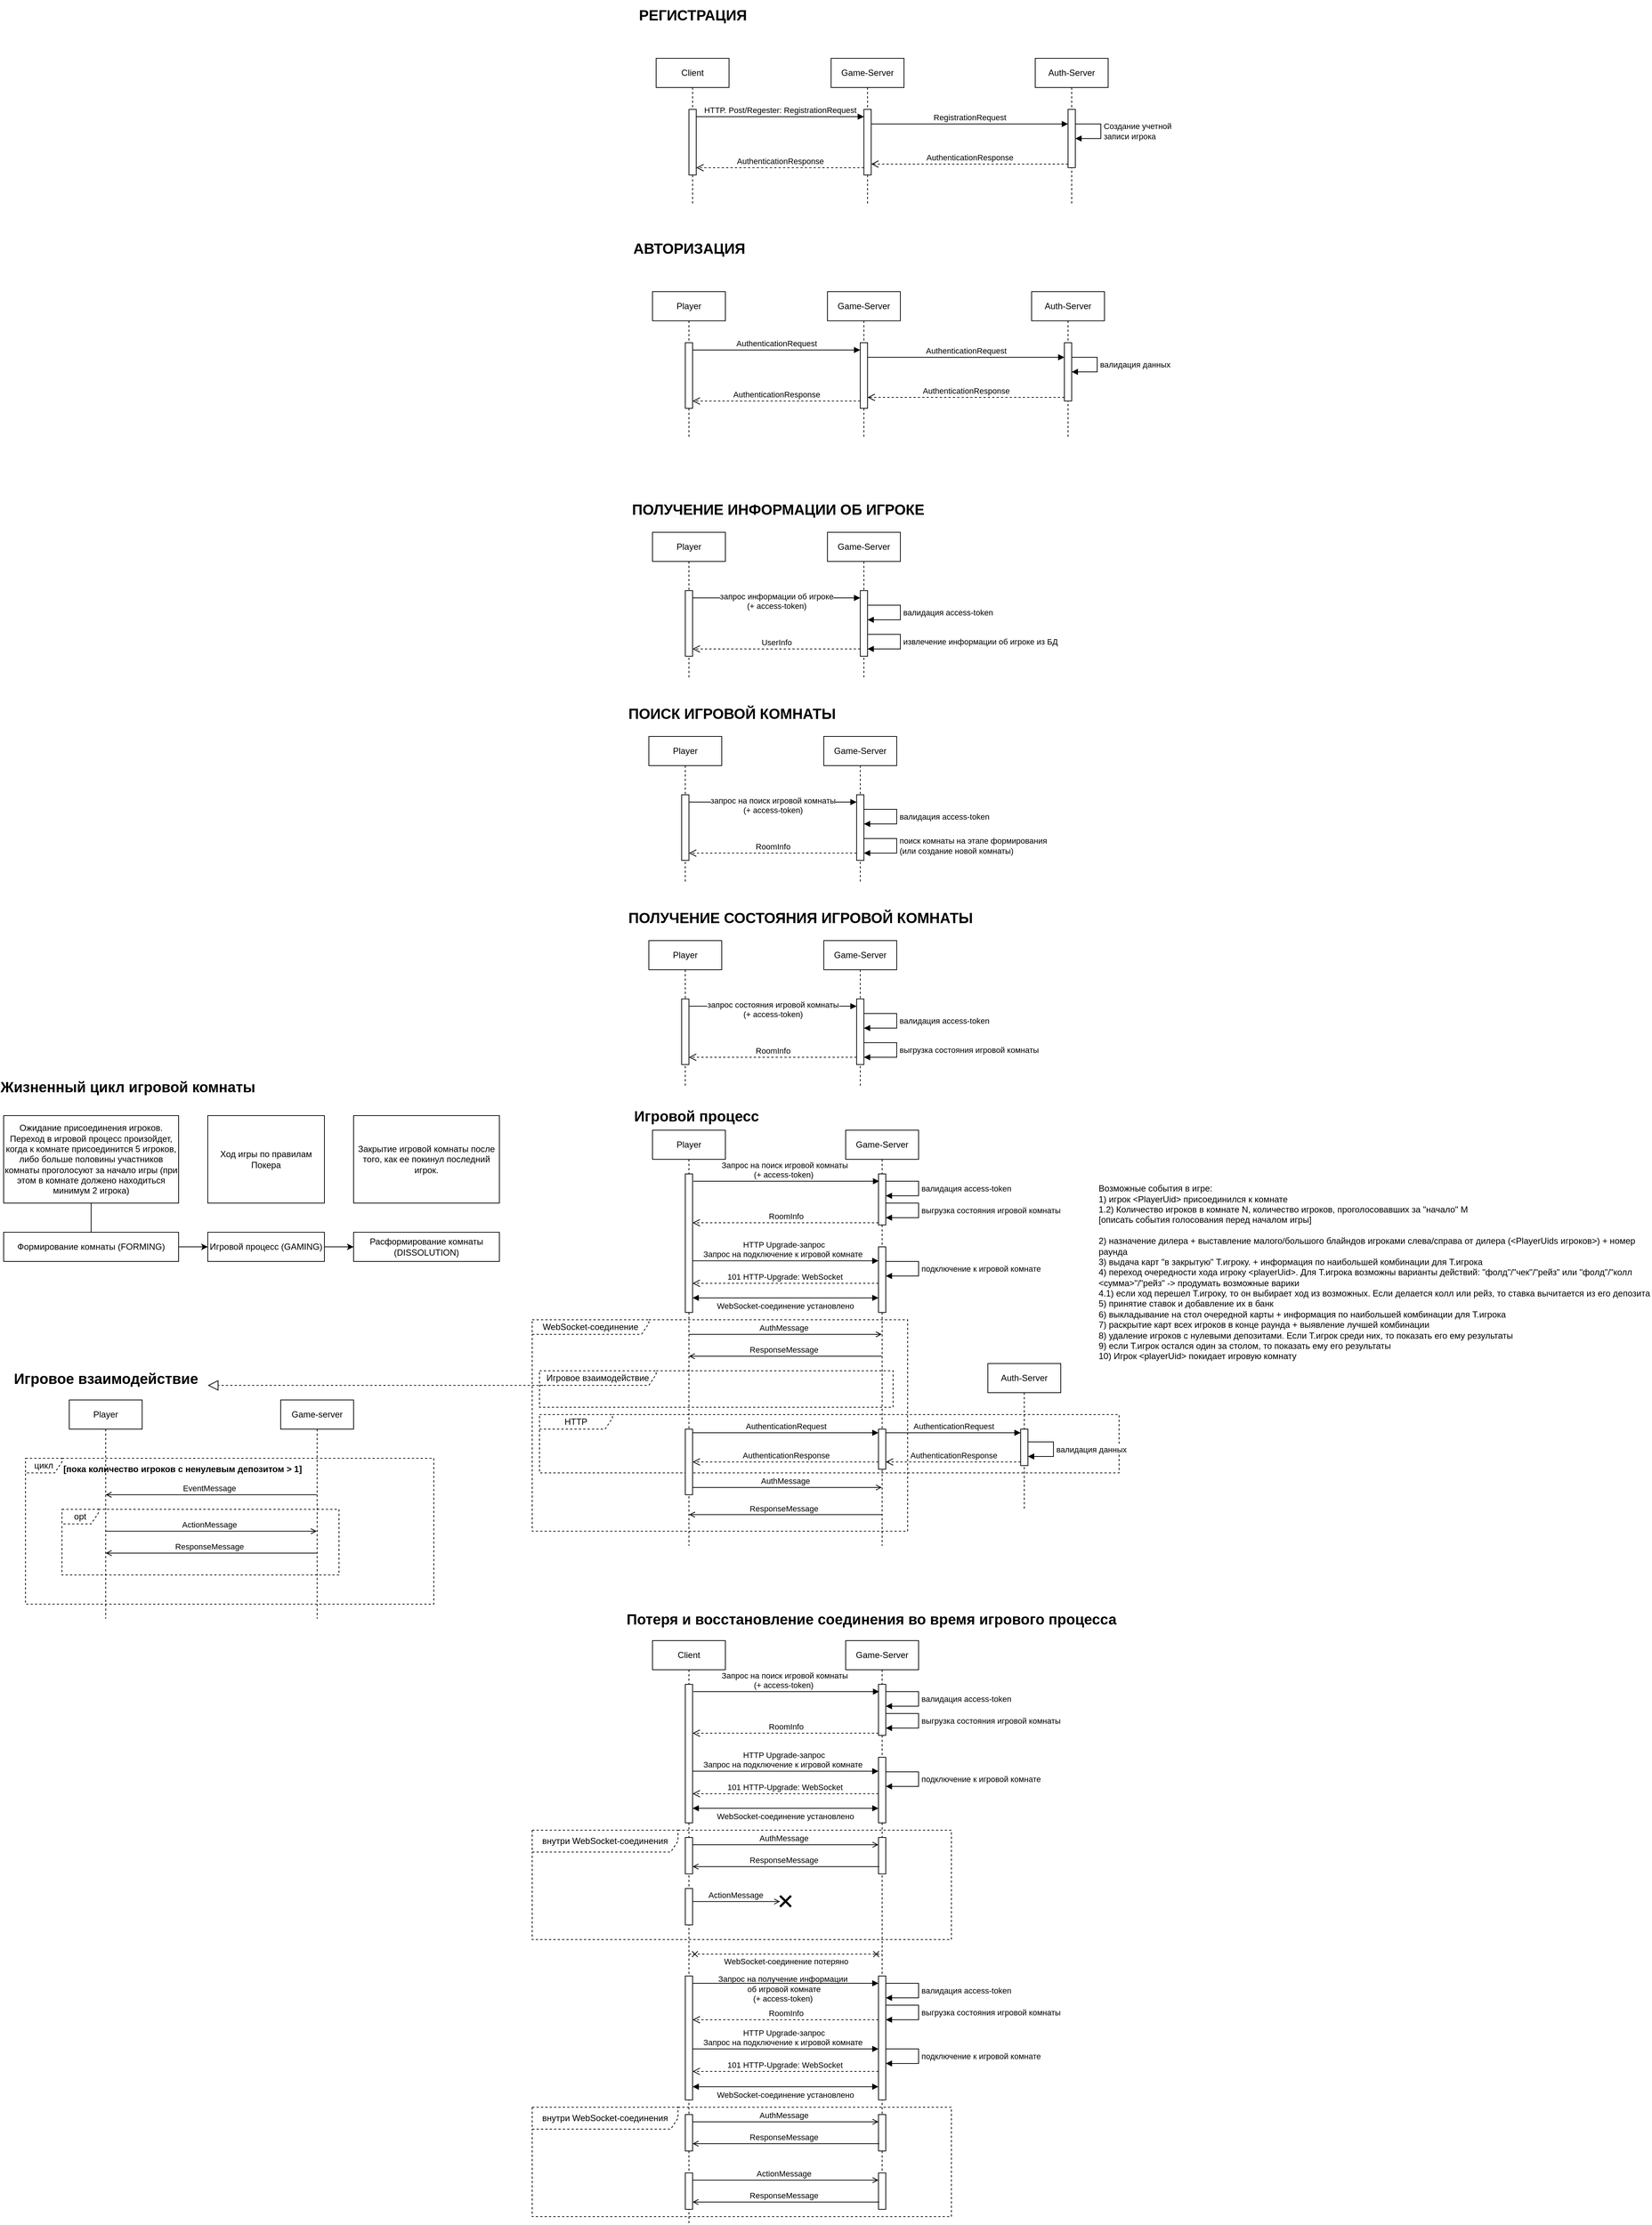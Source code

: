 <mxfile version="26.0.4">
  <diagram name="Диаграмма последовательности" id="OLBhM4z4XVvppDR7rwe6">
    <mxGraphModel dx="1688" dy="1607" grid="1" gridSize="10" guides="1" tooltips="1" connect="1" arrows="1" fold="1" page="1" pageScale="1" pageWidth="850" pageHeight="1100" math="0" shadow="0">
      <root>
        <mxCell id="0" />
        <mxCell id="1" parent="0" />
        <mxCell id="0o3JyBKIMg1bbvVS_Xob-26" value="Player" style="shape=umlLifeline;perimeter=lifelinePerimeter;whiteSpace=wrap;html=1;container=1;dropTarget=0;collapsible=0;recursiveResize=0;outlineConnect=0;portConstraint=eastwest;newEdgeStyle={&quot;curved&quot;:0,&quot;rounded&quot;:0};" parent="1" vertex="1">
          <mxGeometry x="70" y="1230" width="100" height="570" as="geometry" />
        </mxCell>
        <mxCell id="0o3JyBKIMg1bbvVS_Xob-27" value="Game-Server" style="shape=umlLifeline;perimeter=lifelinePerimeter;whiteSpace=wrap;html=1;container=1;dropTarget=0;collapsible=0;recursiveResize=0;outlineConnect=0;portConstraint=eastwest;newEdgeStyle={&quot;curved&quot;:0,&quot;rounded&quot;:0};" parent="1" vertex="1">
          <mxGeometry x="335" y="1230" width="100" height="570" as="geometry" />
        </mxCell>
        <mxCell id="mNiH6PMDi3BtDX4whLDb-1" value="AuthMessage" style="html=1;verticalAlign=bottom;endArrow=open;curved=0;rounded=0;endFill=0;" edge="1" parent="0o3JyBKIMg1bbvVS_Xob-27" target="0o3JyBKIMg1bbvVS_Xob-27">
          <mxGeometry x="-0.02" width="80" relative="1" as="geometry">
            <mxPoint x="-215" y="280" as="sourcePoint" />
            <mxPoint x="35" y="280" as="targetPoint" />
            <mxPoint as="offset" />
          </mxGeometry>
        </mxCell>
        <mxCell id="0o3JyBKIMg1bbvVS_Xob-31" value="" style="html=1;points=[[0,0,0,0,5],[0,1,0,0,-5],[1,0,0,0,5],[1,1,0,0,-5]];perimeter=orthogonalPerimeter;outlineConnect=0;targetShapes=umlLifeline;portConstraint=eastwest;newEdgeStyle={&quot;curved&quot;:0,&quot;rounded&quot;:0};" parent="0o3JyBKIMg1bbvVS_Xob-27" vertex="1">
          <mxGeometry x="-220" y="60" width="10" height="190" as="geometry" />
        </mxCell>
        <mxCell id="0o3JyBKIMg1bbvVS_Xob-32" value="" style="html=1;points=[[0,0,0,0,5],[0,1,0,0,-5],[1,0,0,0,5],[1,1,0,0,-5]];perimeter=orthogonalPerimeter;outlineConnect=0;targetShapes=umlLifeline;portConstraint=eastwest;newEdgeStyle={&quot;curved&quot;:0,&quot;rounded&quot;:0};" parent="0o3JyBKIMg1bbvVS_Xob-27" vertex="1">
          <mxGeometry x="45" y="160" width="10" height="90" as="geometry" />
        </mxCell>
        <mxCell id="0o3JyBKIMg1bbvVS_Xob-28" value="" style="endArrow=block;startArrow=block;endFill=1;startFill=1;html=1;rounded=0;" parent="0o3JyBKIMg1bbvVS_Xob-27" edge="1">
          <mxGeometry width="160" relative="1" as="geometry">
            <mxPoint x="-210" y="230" as="sourcePoint" />
            <mxPoint x="45" y="230" as="targetPoint" />
          </mxGeometry>
        </mxCell>
        <mxCell id="0o3JyBKIMg1bbvVS_Xob-29" value="WebSocket-соединение установлено" style="edgeLabel;html=1;align=center;verticalAlign=middle;resizable=0;points=[];" parent="0o3JyBKIMg1bbvVS_Xob-28" vertex="1" connectable="0">
          <mxGeometry x="-0.19" y="1" relative="1" as="geometry">
            <mxPoint x="23" y="12" as="offset" />
          </mxGeometry>
        </mxCell>
        <mxCell id="mNiH6PMDi3BtDX4whLDb-20" value="" style="html=1;points=[[0,0,0,0,5],[0,1,0,0,-5],[1,0,0,0,5],[1,1,0,0,-5]];perimeter=orthogonalPerimeter;outlineConnect=0;targetShapes=umlLifeline;portConstraint=eastwest;newEdgeStyle={&quot;curved&quot;:0,&quot;rounded&quot;:0};" vertex="1" parent="0o3JyBKIMg1bbvVS_Xob-27">
          <mxGeometry x="45" y="60" width="10" height="70" as="geometry" />
        </mxCell>
        <mxCell id="0o3JyBKIMg1bbvVS_Xob-6" value="Player" style="shape=umlLifeline;perimeter=lifelinePerimeter;whiteSpace=wrap;html=1;container=1;dropTarget=0;collapsible=0;recursiveResize=0;outlineConnect=0;portConstraint=eastwest;newEdgeStyle={&quot;curved&quot;:0,&quot;rounded&quot;:0};" parent="1" vertex="1">
          <mxGeometry x="70" y="80" width="100" height="200" as="geometry" />
        </mxCell>
        <mxCell id="0o3JyBKIMg1bbvVS_Xob-18" value="Auth-Server" style="shape=umlLifeline;perimeter=lifelinePerimeter;whiteSpace=wrap;html=1;container=1;dropTarget=0;collapsible=0;recursiveResize=0;outlineConnect=0;portConstraint=eastwest;newEdgeStyle={&quot;curved&quot;:0,&quot;rounded&quot;:0};" parent="1" vertex="1">
          <mxGeometry x="590" y="80" width="100" height="200" as="geometry" />
        </mxCell>
        <mxCell id="0o3JyBKIMg1bbvVS_Xob-7" value="Game-Server" style="shape=umlLifeline;perimeter=lifelinePerimeter;whiteSpace=wrap;html=1;container=1;dropTarget=0;collapsible=0;recursiveResize=0;outlineConnect=0;portConstraint=eastwest;newEdgeStyle={&quot;curved&quot;:0,&quot;rounded&quot;:0};" parent="1" vertex="1">
          <mxGeometry x="310" y="80" width="100" height="200" as="geometry" />
        </mxCell>
        <mxCell id="0o3JyBKIMg1bbvVS_Xob-14" value="" style="html=1;points=[[0,0,0,0,5],[0,1,0,0,-5],[1,0,0,0,5],[1,1,0,0,-5]];perimeter=orthogonalPerimeter;outlineConnect=0;targetShapes=umlLifeline;portConstraint=eastwest;newEdgeStyle={&quot;curved&quot;:0,&quot;rounded&quot;:0};" parent="0o3JyBKIMg1bbvVS_Xob-7" vertex="1">
          <mxGeometry x="-195" y="70" width="10" height="90" as="geometry" />
        </mxCell>
        <mxCell id="0o3JyBKIMg1bbvVS_Xob-15" value="" style="html=1;points=[[0,0,0,0,5],[0,1,0,0,-5],[1,0,0,0,5],[1,1,0,0,-5]];perimeter=orthogonalPerimeter;outlineConnect=0;targetShapes=umlLifeline;portConstraint=eastwest;newEdgeStyle={&quot;curved&quot;:0,&quot;rounded&quot;:0};" parent="0o3JyBKIMg1bbvVS_Xob-7" vertex="1">
          <mxGeometry x="45" y="70" width="10" height="90" as="geometry" />
        </mxCell>
        <mxCell id="0o3JyBKIMg1bbvVS_Xob-16" value="AuthenticationRequest" style="html=1;verticalAlign=bottom;endArrow=block;curved=0;rounded=0;" parent="0o3JyBKIMg1bbvVS_Xob-7" target="0o3JyBKIMg1bbvVS_Xob-15" edge="1">
          <mxGeometry width="80" relative="1" as="geometry">
            <mxPoint x="-185" y="80" as="sourcePoint" />
            <mxPoint x="-105" y="80" as="targetPoint" />
          </mxGeometry>
        </mxCell>
        <mxCell id="0o3JyBKIMg1bbvVS_Xob-17" value="AuthenticationResponse" style="html=1;verticalAlign=bottom;endArrow=open;dashed=1;endSize=8;curved=0;rounded=0;entryX=1;entryY=1;entryDx=0;entryDy=-5;entryPerimeter=0;" parent="0o3JyBKIMg1bbvVS_Xob-7" edge="1">
          <mxGeometry relative="1" as="geometry">
            <mxPoint x="45" y="150" as="sourcePoint" />
            <mxPoint x="-185" y="150" as="targetPoint" />
          </mxGeometry>
        </mxCell>
        <mxCell id="0o3JyBKIMg1bbvVS_Xob-19" value="" style="html=1;points=[[0,0,0,0,5],[0,1,0,0,-5],[1,0,0,0,5],[1,1,0,0,-5]];perimeter=orthogonalPerimeter;outlineConnect=0;targetShapes=umlLifeline;portConstraint=eastwest;newEdgeStyle={&quot;curved&quot;:0,&quot;rounded&quot;:0};" parent="0o3JyBKIMg1bbvVS_Xob-7" vertex="1">
          <mxGeometry x="325" y="70" width="10" height="80" as="geometry" />
        </mxCell>
        <mxCell id="0o3JyBKIMg1bbvVS_Xob-20" value="AuthenticationRequest" style="html=1;verticalAlign=bottom;endArrow=block;curved=0;rounded=0;" parent="0o3JyBKIMg1bbvVS_Xob-7" target="0o3JyBKIMg1bbvVS_Xob-19" edge="1">
          <mxGeometry width="80" relative="1" as="geometry">
            <mxPoint x="55" y="90" as="sourcePoint" />
            <mxPoint x="310" y="90" as="targetPoint" />
          </mxGeometry>
        </mxCell>
        <mxCell id="0o3JyBKIMg1bbvVS_Xob-22" value="валидация данных" style="html=1;align=left;spacingLeft=2;endArrow=block;rounded=0;edgeStyle=orthogonalEdgeStyle;curved=0;rounded=0;" parent="0o3JyBKIMg1bbvVS_Xob-7" target="0o3JyBKIMg1bbvVS_Xob-19" edge="1">
          <mxGeometry relative="1" as="geometry">
            <mxPoint x="335" y="90" as="sourcePoint" />
            <Array as="points">
              <mxPoint x="370" y="90" />
              <mxPoint x="370" y="110" />
            </Array>
            <mxPoint x="370" y="120" as="targetPoint" />
          </mxGeometry>
        </mxCell>
        <mxCell id="0o3JyBKIMg1bbvVS_Xob-23" value="AuthenticationResponse" style="html=1;verticalAlign=bottom;endArrow=open;dashed=1;endSize=8;curved=0;rounded=0;exitX=0;exitY=1;exitDx=0;exitDy=-5;exitPerimeter=0;" parent="0o3JyBKIMg1bbvVS_Xob-7" source="0o3JyBKIMg1bbvVS_Xob-19" target="0o3JyBKIMg1bbvVS_Xob-15" edge="1">
          <mxGeometry relative="1" as="geometry">
            <mxPoint x="320" y="144.66" as="sourcePoint" />
            <mxPoint x="240" y="144.66" as="targetPoint" />
          </mxGeometry>
        </mxCell>
        <mxCell id="0o3JyBKIMg1bbvVS_Xob-25" value="АВТОРИЗАЦИЯ" style="text;html=1;align=center;verticalAlign=middle;resizable=0;points=[];autosize=1;strokeColor=none;fillColor=none;fontStyle=1;fontSize=20;" parent="1" vertex="1">
          <mxGeometry x="35" width="170" height="40" as="geometry" />
        </mxCell>
        <mxCell id="0o3JyBKIMg1bbvVS_Xob-30" value="WebSocket-соединение" style="shape=umlFrame;whiteSpace=wrap;html=1;pointerEvents=0;dashed=1;width=160;height=20;" parent="1" vertex="1">
          <mxGeometry x="-95" y="1490" width="515" height="290" as="geometry" />
        </mxCell>
        <mxCell id="0o3JyBKIMg1bbvVS_Xob-40" value="Игровой процесс" style="text;html=1;align=center;verticalAlign=middle;resizable=0;points=[];autosize=1;strokeColor=none;fillColor=none;fontStyle=1;fontSize=20;" parent="1" vertex="1">
          <mxGeometry x="40" y="1190" width="180" height="40" as="geometry" />
        </mxCell>
        <mxCell id="0o3JyBKIMg1bbvVS_Xob-44" value="" style="edgeStyle=orthogonalEdgeStyle;rounded=0;orthogonalLoop=1;jettySize=auto;html=1;" parent="1" source="0o3JyBKIMg1bbvVS_Xob-41" target="0o3JyBKIMg1bbvVS_Xob-42" edge="1">
          <mxGeometry relative="1" as="geometry" />
        </mxCell>
        <mxCell id="0o3JyBKIMg1bbvVS_Xob-41" value="Формирование комнаты (FORMING)" style="html=1;whiteSpace=wrap;" parent="1" vertex="1">
          <mxGeometry x="-820" y="1370" width="240" height="40" as="geometry" />
        </mxCell>
        <mxCell id="0o3JyBKIMg1bbvVS_Xob-45" value="" style="edgeStyle=orthogonalEdgeStyle;rounded=0;orthogonalLoop=1;jettySize=auto;html=1;" parent="1" source="0o3JyBKIMg1bbvVS_Xob-42" target="0o3JyBKIMg1bbvVS_Xob-43" edge="1">
          <mxGeometry relative="1" as="geometry" />
        </mxCell>
        <mxCell id="0o3JyBKIMg1bbvVS_Xob-42" value="Игровой процесс (GAMING)" style="html=1;whiteSpace=wrap;" parent="1" vertex="1">
          <mxGeometry x="-540" y="1370" width="160" height="40" as="geometry" />
        </mxCell>
        <mxCell id="0o3JyBKIMg1bbvVS_Xob-43" value="Расформирование комнаты (DISSOLUTION)" style="html=1;whiteSpace=wrap;" parent="1" vertex="1">
          <mxGeometry x="-340" y="1370" width="200" height="40" as="geometry" />
        </mxCell>
        <mxCell id="0o3JyBKIMg1bbvVS_Xob-51" value="" style="edgeStyle=orthogonalEdgeStyle;rounded=0;orthogonalLoop=1;jettySize=auto;html=1;endArrow=none;endFill=0;" parent="1" source="0o3JyBKIMg1bbvVS_Xob-49" target="0o3JyBKIMg1bbvVS_Xob-41" edge="1">
          <mxGeometry relative="1" as="geometry" />
        </mxCell>
        <mxCell id="0o3JyBKIMg1bbvVS_Xob-49" value="Ожидание присоединения игроков. Переход в игровой процесс произойдет, когда к комнате присоединится 5 игроков, либо больше половины участников комнаты проголосуют за начало игры (при этом в комнате должено находиться минимум 2 игрока)" style="shape=note;size=0;whiteSpace=wrap;html=1;" parent="1" vertex="1">
          <mxGeometry x="-820" y="1210" width="240" height="120" as="geometry" />
        </mxCell>
        <mxCell id="0o3JyBKIMg1bbvVS_Xob-52" value="Ход игры по правилам Покера" style="shape=note;size=0;whiteSpace=wrap;html=1;" parent="1" vertex="1">
          <mxGeometry x="-540" y="1210" width="160" height="120" as="geometry" />
        </mxCell>
        <mxCell id="0o3JyBKIMg1bbvVS_Xob-53" value="Закрытие игровой комнаты после того, как ее покинул последний игрок." style="shape=note;size=0;whiteSpace=wrap;html=1;" parent="1" vertex="1">
          <mxGeometry x="-340" y="1210" width="200" height="120" as="geometry" />
        </mxCell>
        <mxCell id="0o3JyBKIMg1bbvVS_Xob-54" value="Жизненный цикл игровой комнаты" style="text;html=1;align=center;verticalAlign=middle;resizable=0;points=[];autosize=1;strokeColor=none;fillColor=none;fontStyle=1;fontSize=20;" parent="1" vertex="1">
          <mxGeometry x="-820" y="1150" width="340" height="40" as="geometry" />
        </mxCell>
        <mxCell id="4tpQ6kFbfYlA22I4UQDo-18" value="Player" style="shape=umlLifeline;perimeter=lifelinePerimeter;whiteSpace=wrap;html=1;container=1;dropTarget=0;collapsible=0;recursiveResize=0;outlineConnect=0;portConstraint=eastwest;newEdgeStyle={&quot;curved&quot;:0,&quot;rounded&quot;:0};" parent="1" vertex="1">
          <mxGeometry x="70" y="410" width="100" height="200" as="geometry" />
        </mxCell>
        <mxCell id="4tpQ6kFbfYlA22I4UQDo-19" value="Game-Server" style="shape=umlLifeline;perimeter=lifelinePerimeter;whiteSpace=wrap;html=1;container=1;dropTarget=0;collapsible=0;recursiveResize=0;outlineConnect=0;portConstraint=eastwest;newEdgeStyle={&quot;curved&quot;:0,&quot;rounded&quot;:0};" parent="1" vertex="1">
          <mxGeometry x="310" y="410" width="100" height="200" as="geometry" />
        </mxCell>
        <mxCell id="4tpQ6kFbfYlA22I4UQDo-23" value="" style="html=1;points=[[0,0,0,0,5],[0,1,0,0,-5],[1,0,0,0,5],[1,1,0,0,-5]];perimeter=orthogonalPerimeter;outlineConnect=0;targetShapes=umlLifeline;portConstraint=eastwest;newEdgeStyle={&quot;curved&quot;:0,&quot;rounded&quot;:0};" parent="4tpQ6kFbfYlA22I4UQDo-19" vertex="1">
          <mxGeometry x="-195" y="80" width="10" height="90" as="geometry" />
        </mxCell>
        <mxCell id="4tpQ6kFbfYlA22I4UQDo-29" value="" style="html=1;points=[[0,0,0,0,5],[0,1,0,0,-5],[1,0,0,0,5],[1,1,0,0,-5]];perimeter=orthogonalPerimeter;outlineConnect=0;targetShapes=umlLifeline;portConstraint=eastwest;newEdgeStyle={&quot;curved&quot;:0,&quot;rounded&quot;:0};" parent="4tpQ6kFbfYlA22I4UQDo-19" vertex="1">
          <mxGeometry x="45" y="80" width="10" height="90" as="geometry" />
        </mxCell>
        <mxCell id="4tpQ6kFbfYlA22I4UQDo-27" value="запрос информации об игроке &lt;br&gt;(+ access-token)" style="html=1;verticalAlign=bottom;endArrow=block;curved=0;rounded=0;" parent="4tpQ6kFbfYlA22I4UQDo-19" edge="1">
          <mxGeometry y="-20" width="80" relative="1" as="geometry">
            <mxPoint x="-185" y="90" as="sourcePoint" />
            <mxPoint x="45" y="90" as="targetPoint" />
            <mxPoint as="offset" />
          </mxGeometry>
        </mxCell>
        <mxCell id="4tpQ6kFbfYlA22I4UQDo-28" value="UserInfo" style="html=1;verticalAlign=bottom;endArrow=open;dashed=1;endSize=8;curved=0;rounded=0;entryX=1;entryY=1;entryDx=0;entryDy=-5;entryPerimeter=0;" parent="4tpQ6kFbfYlA22I4UQDo-19" edge="1">
          <mxGeometry relative="1" as="geometry">
            <mxPoint x="45" y="160" as="sourcePoint" />
            <mxPoint x="-185" y="160" as="targetPoint" />
          </mxGeometry>
        </mxCell>
        <mxCell id="4tpQ6kFbfYlA22I4UQDo-30" value="валидация access-token" style="html=1;align=left;spacingLeft=2;endArrow=block;rounded=0;edgeStyle=orthogonalEdgeStyle;curved=0;rounded=0;" parent="4tpQ6kFbfYlA22I4UQDo-19" edge="1">
          <mxGeometry relative="1" as="geometry">
            <mxPoint x="55" y="100" as="sourcePoint" />
            <Array as="points">
              <mxPoint x="100" y="100" />
              <mxPoint x="100" y="120" />
            </Array>
            <mxPoint x="55" y="120" as="targetPoint" />
          </mxGeometry>
        </mxCell>
        <mxCell id="4tpQ6kFbfYlA22I4UQDo-31" value="извлечение информации об игроке из БД" style="html=1;align=left;spacingLeft=2;endArrow=block;rounded=0;edgeStyle=orthogonalEdgeStyle;curved=0;rounded=0;" parent="4tpQ6kFbfYlA22I4UQDo-19" edge="1">
          <mxGeometry relative="1" as="geometry">
            <mxPoint x="55" y="140" as="sourcePoint" />
            <Array as="points">
              <mxPoint x="100" y="140" />
              <mxPoint x="100" y="160" />
            </Array>
            <mxPoint x="55" y="160" as="targetPoint" />
          </mxGeometry>
        </mxCell>
        <mxCell id="4tpQ6kFbfYlA22I4UQDo-32" value="&lt;span style=&quot;color: rgb(0, 0, 0); font-family: Helvetica; font-size: 20px; font-style: normal; font-variant-ligatures: normal; font-variant-caps: normal; font-weight: 700; letter-spacing: normal; orphans: 2; text-align: center; text-indent: 0px; text-transform: none; widows: 2; word-spacing: 0px; -webkit-text-stroke-width: 0px; white-space: nowrap; background-color: rgb(251, 251, 251); text-decoration-thickness: initial; text-decoration-style: initial; text-decoration-color: initial; float: none; display: inline !important;&quot;&gt;ПОЛУЧЕНИЕ ИНФОРМАЦИИ ОБ ИГРОКЕ&lt;/span&gt;" style="text;whiteSpace=wrap;html=1;" parent="1" vertex="1">
          <mxGeometry x="40" y="360" width="190" height="50" as="geometry" />
        </mxCell>
        <mxCell id="4tpQ6kFbfYlA22I4UQDo-45" value="Client" style="shape=umlLifeline;perimeter=lifelinePerimeter;whiteSpace=wrap;html=1;container=1;dropTarget=0;collapsible=0;recursiveResize=0;outlineConnect=0;portConstraint=eastwest;newEdgeStyle={&quot;curved&quot;:0,&quot;rounded&quot;:0};" parent="1" vertex="1">
          <mxGeometry x="75" y="-240" width="100" height="200" as="geometry" />
        </mxCell>
        <mxCell id="4tpQ6kFbfYlA22I4UQDo-46" value="Auth-Server" style="shape=umlLifeline;perimeter=lifelinePerimeter;whiteSpace=wrap;html=1;container=1;dropTarget=0;collapsible=0;recursiveResize=0;outlineConnect=0;portConstraint=eastwest;newEdgeStyle={&quot;curved&quot;:0,&quot;rounded&quot;:0};" parent="1" vertex="1">
          <mxGeometry x="595" y="-240" width="100" height="200" as="geometry" />
        </mxCell>
        <mxCell id="4tpQ6kFbfYlA22I4UQDo-47" value="Game-Server" style="shape=umlLifeline;perimeter=lifelinePerimeter;whiteSpace=wrap;html=1;container=1;dropTarget=0;collapsible=0;recursiveResize=0;outlineConnect=0;portConstraint=eastwest;newEdgeStyle={&quot;curved&quot;:0,&quot;rounded&quot;:0};" parent="1" vertex="1">
          <mxGeometry x="315" y="-240" width="100" height="200" as="geometry" />
        </mxCell>
        <mxCell id="4tpQ6kFbfYlA22I4UQDo-48" value="" style="html=1;points=[[0,0,0,0,5],[0,1,0,0,-5],[1,0,0,0,5],[1,1,0,0,-5]];perimeter=orthogonalPerimeter;outlineConnect=0;targetShapes=umlLifeline;portConstraint=eastwest;newEdgeStyle={&quot;curved&quot;:0,&quot;rounded&quot;:0};" parent="4tpQ6kFbfYlA22I4UQDo-47" vertex="1">
          <mxGeometry x="-195" y="70" width="10" height="90" as="geometry" />
        </mxCell>
        <mxCell id="4tpQ6kFbfYlA22I4UQDo-49" value="" style="html=1;points=[[0,0,0,0,5],[0,1,0,0,-5],[1,0,0,0,5],[1,1,0,0,-5]];perimeter=orthogonalPerimeter;outlineConnect=0;targetShapes=umlLifeline;portConstraint=eastwest;newEdgeStyle={&quot;curved&quot;:0,&quot;rounded&quot;:0};" parent="4tpQ6kFbfYlA22I4UQDo-47" vertex="1">
          <mxGeometry x="45" y="70" width="10" height="90" as="geometry" />
        </mxCell>
        <mxCell id="4tpQ6kFbfYlA22I4UQDo-50" value="HTTP. Post/Regester: RegistrationRequest" style="html=1;verticalAlign=bottom;endArrow=block;curved=0;rounded=0;" parent="4tpQ6kFbfYlA22I4UQDo-47" target="4tpQ6kFbfYlA22I4UQDo-49" edge="1">
          <mxGeometry width="80" relative="1" as="geometry">
            <mxPoint x="-185" y="80" as="sourcePoint" />
            <mxPoint x="-105" y="80" as="targetPoint" />
          </mxGeometry>
        </mxCell>
        <mxCell id="4tpQ6kFbfYlA22I4UQDo-51" value="AuthenticationResponse" style="html=1;verticalAlign=bottom;endArrow=open;dashed=1;endSize=8;curved=0;rounded=0;entryX=1;entryY=1;entryDx=0;entryDy=-5;entryPerimeter=0;" parent="4tpQ6kFbfYlA22I4UQDo-47" edge="1">
          <mxGeometry relative="1" as="geometry">
            <mxPoint x="45" y="150" as="sourcePoint" />
            <mxPoint x="-185" y="150" as="targetPoint" />
          </mxGeometry>
        </mxCell>
        <mxCell id="4tpQ6kFbfYlA22I4UQDo-52" value="" style="html=1;points=[[0,0,0,0,5],[0,1,0,0,-5],[1,0,0,0,5],[1,1,0,0,-5]];perimeter=orthogonalPerimeter;outlineConnect=0;targetShapes=umlLifeline;portConstraint=eastwest;newEdgeStyle={&quot;curved&quot;:0,&quot;rounded&quot;:0};" parent="4tpQ6kFbfYlA22I4UQDo-47" vertex="1">
          <mxGeometry x="325" y="70" width="10" height="80" as="geometry" />
        </mxCell>
        <mxCell id="4tpQ6kFbfYlA22I4UQDo-53" value="RegistrationRequest" style="html=1;verticalAlign=bottom;endArrow=block;curved=0;rounded=0;" parent="4tpQ6kFbfYlA22I4UQDo-47" target="4tpQ6kFbfYlA22I4UQDo-52" edge="1">
          <mxGeometry width="80" relative="1" as="geometry">
            <mxPoint x="55" y="90" as="sourcePoint" />
            <mxPoint x="310" y="90" as="targetPoint" />
          </mxGeometry>
        </mxCell>
        <mxCell id="4tpQ6kFbfYlA22I4UQDo-54" value="Создание учетной &lt;br&gt;записи игрока" style="html=1;align=left;spacingLeft=2;endArrow=block;rounded=0;edgeStyle=orthogonalEdgeStyle;curved=0;rounded=0;" parent="4tpQ6kFbfYlA22I4UQDo-47" target="4tpQ6kFbfYlA22I4UQDo-52" edge="1">
          <mxGeometry x="0.005" relative="1" as="geometry">
            <mxPoint x="335" y="90" as="sourcePoint" />
            <Array as="points">
              <mxPoint x="370" y="90" />
              <mxPoint x="370" y="110" />
            </Array>
            <mxPoint x="370" y="120" as="targetPoint" />
            <mxPoint as="offset" />
          </mxGeometry>
        </mxCell>
        <mxCell id="4tpQ6kFbfYlA22I4UQDo-55" value="AuthenticationResponse" style="html=1;verticalAlign=bottom;endArrow=open;dashed=1;endSize=8;curved=0;rounded=0;exitX=0;exitY=1;exitDx=0;exitDy=-5;exitPerimeter=0;" parent="4tpQ6kFbfYlA22I4UQDo-47" source="4tpQ6kFbfYlA22I4UQDo-52" target="4tpQ6kFbfYlA22I4UQDo-49" edge="1">
          <mxGeometry relative="1" as="geometry">
            <mxPoint x="320" y="144.66" as="sourcePoint" />
            <mxPoint x="240" y="144.66" as="targetPoint" />
          </mxGeometry>
        </mxCell>
        <mxCell id="4tpQ6kFbfYlA22I4UQDo-56" value="РЕГИСТРАЦИЯ" style="text;html=1;align=center;verticalAlign=middle;resizable=0;points=[];autosize=1;strokeColor=none;fillColor=none;fontStyle=1;fontSize=20;" parent="1" vertex="1">
          <mxGeometry x="40" y="-320" width="170" height="40" as="geometry" />
        </mxCell>
        <mxCell id="4tpQ6kFbfYlA22I4UQDo-61" value="Player" style="shape=umlLifeline;perimeter=lifelinePerimeter;whiteSpace=wrap;html=1;container=1;dropTarget=0;collapsible=0;recursiveResize=0;outlineConnect=0;portConstraint=eastwest;newEdgeStyle={&quot;curved&quot;:0,&quot;rounded&quot;:0};" parent="1" vertex="1">
          <mxGeometry x="65" y="690" width="100" height="200" as="geometry" />
        </mxCell>
        <mxCell id="4tpQ6kFbfYlA22I4UQDo-62" value="Game-Server" style="shape=umlLifeline;perimeter=lifelinePerimeter;whiteSpace=wrap;html=1;container=1;dropTarget=0;collapsible=0;recursiveResize=0;outlineConnect=0;portConstraint=eastwest;newEdgeStyle={&quot;curved&quot;:0,&quot;rounded&quot;:0};" parent="1" vertex="1">
          <mxGeometry x="305" y="690" width="100" height="200" as="geometry" />
        </mxCell>
        <mxCell id="4tpQ6kFbfYlA22I4UQDo-63" value="" style="html=1;points=[[0,0,0,0,5],[0,1,0,0,-5],[1,0,0,0,5],[1,1,0,0,-5]];perimeter=orthogonalPerimeter;outlineConnect=0;targetShapes=umlLifeline;portConstraint=eastwest;newEdgeStyle={&quot;curved&quot;:0,&quot;rounded&quot;:0};" parent="4tpQ6kFbfYlA22I4UQDo-62" vertex="1">
          <mxGeometry x="-195" y="80" width="10" height="90" as="geometry" />
        </mxCell>
        <mxCell id="4tpQ6kFbfYlA22I4UQDo-64" value="" style="html=1;points=[[0,0,0,0,5],[0,1,0,0,-5],[1,0,0,0,5],[1,1,0,0,-5]];perimeter=orthogonalPerimeter;outlineConnect=0;targetShapes=umlLifeline;portConstraint=eastwest;newEdgeStyle={&quot;curved&quot;:0,&quot;rounded&quot;:0};" parent="4tpQ6kFbfYlA22I4UQDo-62" vertex="1">
          <mxGeometry x="45" y="80" width="10" height="90" as="geometry" />
        </mxCell>
        <mxCell id="4tpQ6kFbfYlA22I4UQDo-65" value="запрос на поиск игровой комнаты&lt;br&gt;(+ access-token)" style="html=1;verticalAlign=bottom;endArrow=block;curved=0;rounded=0;" parent="4tpQ6kFbfYlA22I4UQDo-62" edge="1">
          <mxGeometry y="-20" width="80" relative="1" as="geometry">
            <mxPoint x="-185" y="90" as="sourcePoint" />
            <mxPoint x="45" y="90" as="targetPoint" />
            <mxPoint as="offset" />
          </mxGeometry>
        </mxCell>
        <mxCell id="4tpQ6kFbfYlA22I4UQDo-66" value="RoomInfo" style="html=1;verticalAlign=bottom;endArrow=open;dashed=1;endSize=8;curved=0;rounded=0;entryX=1;entryY=1;entryDx=0;entryDy=-5;entryPerimeter=0;" parent="4tpQ6kFbfYlA22I4UQDo-62" edge="1">
          <mxGeometry relative="1" as="geometry">
            <mxPoint x="45" y="160" as="sourcePoint" />
            <mxPoint x="-185" y="160" as="targetPoint" />
          </mxGeometry>
        </mxCell>
        <mxCell id="4tpQ6kFbfYlA22I4UQDo-67" value="валидация access-token" style="html=1;align=left;spacingLeft=2;endArrow=block;rounded=0;edgeStyle=orthogonalEdgeStyle;curved=0;rounded=0;" parent="4tpQ6kFbfYlA22I4UQDo-62" edge="1">
          <mxGeometry relative="1" as="geometry">
            <mxPoint x="55" y="100" as="sourcePoint" />
            <Array as="points">
              <mxPoint x="100" y="100" />
              <mxPoint x="100" y="120" />
            </Array>
            <mxPoint x="55" y="120" as="targetPoint" />
          </mxGeometry>
        </mxCell>
        <mxCell id="4tpQ6kFbfYlA22I4UQDo-68" value="поиск комнаты на этапе формирования&amp;nbsp;&lt;div&gt;(или создание новой комнаты)&lt;/div&gt;" style="html=1;align=left;spacingLeft=2;endArrow=block;rounded=0;edgeStyle=orthogonalEdgeStyle;curved=0;rounded=0;" parent="4tpQ6kFbfYlA22I4UQDo-62" edge="1">
          <mxGeometry relative="1" as="geometry">
            <mxPoint x="55" y="140" as="sourcePoint" />
            <Array as="points">
              <mxPoint x="100" y="140" />
              <mxPoint x="100" y="160" />
            </Array>
            <mxPoint x="55" y="160" as="targetPoint" />
          </mxGeometry>
        </mxCell>
        <mxCell id="4tpQ6kFbfYlA22I4UQDo-69" value="&lt;div style=&quot;text-align: center;&quot;&gt;&lt;span style=&quot;background-color: transparent; color: light-dark(rgb(0, 0, 0), rgb(255, 255, 255)); font-size: 20px; text-wrap: nowrap;&quot;&gt;&lt;b&gt;ПОИСК ИГРОВОЙ КОМНАТЫ&lt;/b&gt;&lt;/span&gt;&lt;/div&gt;" style="text;whiteSpace=wrap;html=1;" parent="1" vertex="1">
          <mxGeometry x="35" y="640" width="190" height="50" as="geometry" />
        </mxCell>
        <mxCell id="4tpQ6kFbfYlA22I4UQDo-71" value="Player" style="shape=umlLifeline;perimeter=lifelinePerimeter;whiteSpace=wrap;html=1;container=1;dropTarget=0;collapsible=0;recursiveResize=0;outlineConnect=0;portConstraint=eastwest;newEdgeStyle={&quot;curved&quot;:0,&quot;rounded&quot;:0};" parent="1" vertex="1">
          <mxGeometry x="65" y="970" width="100" height="200" as="geometry" />
        </mxCell>
        <mxCell id="4tpQ6kFbfYlA22I4UQDo-72" value="Game-Server" style="shape=umlLifeline;perimeter=lifelinePerimeter;whiteSpace=wrap;html=1;container=1;dropTarget=0;collapsible=0;recursiveResize=0;outlineConnect=0;portConstraint=eastwest;newEdgeStyle={&quot;curved&quot;:0,&quot;rounded&quot;:0};" parent="1" vertex="1">
          <mxGeometry x="305" y="970" width="100" height="200" as="geometry" />
        </mxCell>
        <mxCell id="4tpQ6kFbfYlA22I4UQDo-73" value="" style="html=1;points=[[0,0,0,0,5],[0,1,0,0,-5],[1,0,0,0,5],[1,1,0,0,-5]];perimeter=orthogonalPerimeter;outlineConnect=0;targetShapes=umlLifeline;portConstraint=eastwest;newEdgeStyle={&quot;curved&quot;:0,&quot;rounded&quot;:0};" parent="4tpQ6kFbfYlA22I4UQDo-72" vertex="1">
          <mxGeometry x="-195" y="80" width="10" height="90" as="geometry" />
        </mxCell>
        <mxCell id="4tpQ6kFbfYlA22I4UQDo-74" value="" style="html=1;points=[[0,0,0,0,5],[0,1,0,0,-5],[1,0,0,0,5],[1,1,0,0,-5]];perimeter=orthogonalPerimeter;outlineConnect=0;targetShapes=umlLifeline;portConstraint=eastwest;newEdgeStyle={&quot;curved&quot;:0,&quot;rounded&quot;:0};" parent="4tpQ6kFbfYlA22I4UQDo-72" vertex="1">
          <mxGeometry x="45" y="80" width="10" height="90" as="geometry" />
        </mxCell>
        <mxCell id="4tpQ6kFbfYlA22I4UQDo-75" value="запрос состояния игровой комнаты&lt;br&gt;(+ access-token)" style="html=1;verticalAlign=bottom;endArrow=block;curved=0;rounded=0;" parent="4tpQ6kFbfYlA22I4UQDo-72" edge="1">
          <mxGeometry y="-20" width="80" relative="1" as="geometry">
            <mxPoint x="-185" y="90" as="sourcePoint" />
            <mxPoint x="45" y="90" as="targetPoint" />
            <mxPoint as="offset" />
          </mxGeometry>
        </mxCell>
        <mxCell id="4tpQ6kFbfYlA22I4UQDo-76" value="RoomInfo" style="html=1;verticalAlign=bottom;endArrow=open;dashed=1;endSize=8;curved=0;rounded=0;entryX=1;entryY=1;entryDx=0;entryDy=-5;entryPerimeter=0;" parent="4tpQ6kFbfYlA22I4UQDo-72" edge="1">
          <mxGeometry relative="1" as="geometry">
            <mxPoint x="45" y="160" as="sourcePoint" />
            <mxPoint x="-185" y="160" as="targetPoint" />
          </mxGeometry>
        </mxCell>
        <mxCell id="4tpQ6kFbfYlA22I4UQDo-77" value="валидация access-token" style="html=1;align=left;spacingLeft=2;endArrow=block;rounded=0;edgeStyle=orthogonalEdgeStyle;curved=0;rounded=0;" parent="4tpQ6kFbfYlA22I4UQDo-72" edge="1">
          <mxGeometry relative="1" as="geometry">
            <mxPoint x="55" y="100" as="sourcePoint" />
            <Array as="points">
              <mxPoint x="100" y="100" />
              <mxPoint x="100" y="120" />
            </Array>
            <mxPoint x="55" y="120" as="targetPoint" />
          </mxGeometry>
        </mxCell>
        <mxCell id="4tpQ6kFbfYlA22I4UQDo-78" value="выгрузка состояния игровой комнаты" style="html=1;align=left;spacingLeft=2;endArrow=block;rounded=0;edgeStyle=orthogonalEdgeStyle;curved=0;rounded=0;" parent="4tpQ6kFbfYlA22I4UQDo-72" edge="1">
          <mxGeometry relative="1" as="geometry">
            <mxPoint x="55" y="140" as="sourcePoint" />
            <Array as="points">
              <mxPoint x="100" y="140" />
              <mxPoint x="100" y="160" />
            </Array>
            <mxPoint x="55" y="160" as="targetPoint" />
          </mxGeometry>
        </mxCell>
        <mxCell id="4tpQ6kFbfYlA22I4UQDo-79" value="&lt;div style=&quot;text-align: center;&quot;&gt;&lt;span style=&quot;background-color: transparent; color: light-dark(rgb(0, 0, 0), rgb(255, 255, 255)); font-size: 20px; text-wrap: nowrap;&quot;&gt;&lt;b&gt;ПОЛУЧЕНИЕ СОСТОЯНИЯ ИГРОВОЙ КОМНАТЫ&lt;/b&gt;&lt;/span&gt;&lt;/div&gt;" style="text;whiteSpace=wrap;html=1;" parent="1" vertex="1">
          <mxGeometry x="35" y="920" width="190" height="50" as="geometry" />
        </mxCell>
        <mxCell id="4tpQ6kFbfYlA22I4UQDo-80" value="Возможные события в игре:&lt;div&gt;1) игрок &amp;lt;PlayerUid&amp;gt; присоединился к комнате&lt;/div&gt;&lt;div&gt;1.2) Количество игроков в комнате N, количество игроков, проголосовавших за &quot;начало&quot; M&lt;/div&gt;&lt;div&gt;[описать события голосования перед началом игры]&lt;/div&gt;&lt;div&gt;&lt;br&gt;2) назначение дилера + выставление малого/большого блайндов игроками слева/справа от дилера (&amp;lt;PlayerUids игроков&amp;gt;) + номер раунда&lt;/div&gt;&lt;div&gt;3) выдача карт &quot;в закрытую&quot; Т.игроку. + информация по наибольшей комбинации для Т.игрока&lt;br&gt;4) переход очередности хода игроку &amp;lt;playerUid&amp;gt;. Для Т.игрока возможны варианты действий: &quot;фолд&quot;/&quot;чек&quot;/&quot;рейз&quot; или &quot;фолд&quot;/&quot;колл &amp;lt;сумма&amp;gt;&quot;/&quot;рейз&quot; -&amp;gt; продумать возможные варики&lt;/div&gt;&lt;div&gt;4.1) если ход перешел Т.игроку, то он выбирает ход из возможных. Если делается колл или рейз, то ставка вычитается из его депозита&lt;/div&gt;&lt;div&gt;5) принятие ставок и добавление их в банк&lt;br&gt;6) выкладывание на стол очередной карты + информация по наибольшей комбинации для Т.игрока&lt;br&gt;7) раскрытие карт всех игроков в конце раунда + выявление лучшей комбинации&lt;/div&gt;&lt;div&gt;8) удаление игроков с нулевыми депозитами. Если Т.игрок среди них, то показать его ему результаты&lt;/div&gt;&lt;div&gt;9) если Т.игрок остался один за столом, то показать ему его результаты&lt;br&gt;10) Игрок &amp;lt;playerUid&amp;gt; покидает игровую комнату&lt;/div&gt;" style="text;html=1;align=left;verticalAlign=middle;whiteSpace=wrap;rounded=0;" parent="1" vertex="1">
          <mxGeometry x="680" y="1290" width="760" height="270" as="geometry" />
        </mxCell>
        <mxCell id="0o3JyBKIMg1bbvVS_Xob-67" value="подключение к игровой комнате" style="html=1;align=left;spacingLeft=2;endArrow=block;rounded=0;edgeStyle=orthogonalEdgeStyle;curved=0;rounded=0;" parent="1" edge="1">
          <mxGeometry x="-0.005" relative="1" as="geometry">
            <mxPoint x="390" y="1410" as="sourcePoint" />
            <Array as="points">
              <mxPoint x="435" y="1410" />
              <mxPoint x="435" y="1430" />
            </Array>
            <mxPoint x="390" y="1430" as="targetPoint" />
            <mxPoint as="offset" />
          </mxGeometry>
        </mxCell>
        <mxCell id="mNiH6PMDi3BtDX4whLDb-2" value="" style="endArrow=open;html=1;rounded=0;endFill=0;" edge="1" parent="1" source="0o3JyBKIMg1bbvVS_Xob-27">
          <mxGeometry width="50" height="50" relative="1" as="geometry">
            <mxPoint x="360" y="1540" as="sourcePoint" />
            <mxPoint x="120" y="1540" as="targetPoint" />
          </mxGeometry>
        </mxCell>
        <mxCell id="mNiH6PMDi3BtDX4whLDb-3" value="ResponseMessage" style="edgeLabel;html=1;align=center;verticalAlign=middle;resizable=0;points=[];" vertex="1" connectable="0" parent="mNiH6PMDi3BtDX4whLDb-2">
          <mxGeometry x="-0.016" y="-2" relative="1" as="geometry">
            <mxPoint x="-5" y="-7" as="offset" />
          </mxGeometry>
        </mxCell>
        <mxCell id="mNiH6PMDi3BtDX4whLDb-21" value="Запрос на поиск игровой комнаты&lt;br&gt;(+ access-token)&amp;nbsp;" style="html=1;verticalAlign=bottom;endArrow=block;curved=0;rounded=0;" edge="1" parent="1">
          <mxGeometry x="-0.02" width="80" relative="1" as="geometry">
            <mxPoint x="126" y="1300" as="sourcePoint" />
            <mxPoint x="381" y="1300" as="targetPoint" />
            <mxPoint as="offset" />
          </mxGeometry>
        </mxCell>
        <mxCell id="0o3JyBKIMg1bbvVS_Xob-33" value="HTTP Upgrade-запрос&lt;br&gt;Запрос на подключение к игровой комнате&amp;nbsp;" style="html=1;verticalAlign=bottom;endArrow=block;curved=0;rounded=0;" parent="1" edge="1">
          <mxGeometry x="-0.02" width="80" relative="1" as="geometry">
            <mxPoint x="125" y="1409.17" as="sourcePoint" />
            <mxPoint x="380" y="1409.17" as="targetPoint" />
            <mxPoint as="offset" />
          </mxGeometry>
        </mxCell>
        <mxCell id="mNiH6PMDi3BtDX4whLDb-22" value="валидация access-token" style="html=1;align=left;spacingLeft=2;endArrow=block;rounded=0;edgeStyle=orthogonalEdgeStyle;curved=0;rounded=0;" edge="1" parent="1">
          <mxGeometry relative="1" as="geometry">
            <mxPoint x="390" y="1300" as="sourcePoint" />
            <Array as="points">
              <mxPoint x="435" y="1300" />
              <mxPoint x="435" y="1320" />
            </Array>
            <mxPoint x="390" y="1320" as="targetPoint" />
          </mxGeometry>
        </mxCell>
        <mxCell id="mNiH6PMDi3BtDX4whLDb-23" value="выгрузка состояния игровой комнаты" style="html=1;align=left;spacingLeft=2;endArrow=block;rounded=0;edgeStyle=orthogonalEdgeStyle;curved=0;rounded=0;" edge="1" parent="1">
          <mxGeometry relative="1" as="geometry">
            <mxPoint x="390" y="1330" as="sourcePoint" />
            <Array as="points">
              <mxPoint x="435" y="1330" />
              <mxPoint x="435" y="1350" />
            </Array>
            <mxPoint x="390" y="1350" as="targetPoint" />
          </mxGeometry>
        </mxCell>
        <mxCell id="0o3JyBKIMg1bbvVS_Xob-69" value="101 HTTP-Upgrade: WebSocket&amp;nbsp;" style="html=1;verticalAlign=bottom;endArrow=open;dashed=1;endSize=8;curved=0;rounded=0;" parent="1" edge="1">
          <mxGeometry relative="1" as="geometry">
            <mxPoint x="380" y="1440" as="sourcePoint" />
            <mxPoint x="125" y="1440" as="targetPoint" />
            <Array as="points">
              <mxPoint x="275" y="1440" />
            </Array>
          </mxGeometry>
        </mxCell>
        <mxCell id="mNiH6PMDi3BtDX4whLDb-24" value="RoomInfo" style="html=1;verticalAlign=bottom;endArrow=open;dashed=1;endSize=8;curved=0;rounded=0;" edge="1" parent="1">
          <mxGeometry relative="1" as="geometry">
            <mxPoint x="380" y="1357" as="sourcePoint" />
            <mxPoint x="125" y="1357" as="targetPoint" />
            <Array as="points">
              <mxPoint x="275" y="1357" />
            </Array>
          </mxGeometry>
        </mxCell>
        <mxCell id="mNiH6PMDi3BtDX4whLDb-25" value="Client" style="shape=umlLifeline;perimeter=lifelinePerimeter;whiteSpace=wrap;html=1;container=1;dropTarget=0;collapsible=0;recursiveResize=0;outlineConnect=0;portConstraint=eastwest;newEdgeStyle={&quot;curved&quot;:0,&quot;rounded&quot;:0};" vertex="1" parent="1">
          <mxGeometry x="70" y="1930" width="100" height="800" as="geometry" />
        </mxCell>
        <mxCell id="mNiH6PMDi3BtDX4whLDb-51" value="" style="html=1;points=[[0,0,0,0,5],[0,1,0,0,-5],[1,0,0,0,5],[1,1,0,0,-5]];perimeter=orthogonalPerimeter;outlineConnect=0;targetShapes=umlLifeline;portConstraint=eastwest;newEdgeStyle={&quot;curved&quot;:0,&quot;rounded&quot;:0};" vertex="1" parent="mNiH6PMDi3BtDX4whLDb-25">
          <mxGeometry x="45" y="340" width="10" height="50" as="geometry" />
        </mxCell>
        <mxCell id="mNiH6PMDi3BtDX4whLDb-56" value="" style="html=1;points=[[0,0,0,0,5],[0,1,0,0,-5],[1,0,0,0,5],[1,1,0,0,-5]];perimeter=orthogonalPerimeter;outlineConnect=0;targetShapes=umlLifeline;portConstraint=eastwest;newEdgeStyle={&quot;curved&quot;:0,&quot;rounded&quot;:0};" vertex="1" parent="mNiH6PMDi3BtDX4whLDb-25">
          <mxGeometry x="45" y="460" width="10" height="170" as="geometry" />
        </mxCell>
        <mxCell id="mNiH6PMDi3BtDX4whLDb-26" value="Game-Server" style="shape=umlLifeline;perimeter=lifelinePerimeter;whiteSpace=wrap;html=1;container=1;dropTarget=0;collapsible=0;recursiveResize=0;outlineConnect=0;portConstraint=eastwest;newEdgeStyle={&quot;curved&quot;:0,&quot;rounded&quot;:0};" vertex="1" parent="1">
          <mxGeometry x="335" y="1930" width="100" height="730" as="geometry" />
        </mxCell>
        <mxCell id="mNiH6PMDi3BtDX4whLDb-31" value="AuthMessage" style="html=1;verticalAlign=bottom;endArrow=open;curved=0;rounded=0;endFill=0;" edge="1" parent="mNiH6PMDi3BtDX4whLDb-26">
          <mxGeometry x="-0.02" width="80" relative="1" as="geometry">
            <mxPoint x="-210" y="280" as="sourcePoint" />
            <mxPoint x="45" y="280" as="targetPoint" />
            <mxPoint as="offset" />
          </mxGeometry>
        </mxCell>
        <mxCell id="mNiH6PMDi3BtDX4whLDb-32" value="" style="html=1;points=[[0,0,0,0,5],[0,1,0,0,-5],[1,0,0,0,5],[1,1,0,0,-5]];perimeter=orthogonalPerimeter;outlineConnect=0;targetShapes=umlLifeline;portConstraint=eastwest;newEdgeStyle={&quot;curved&quot;:0,&quot;rounded&quot;:0};" vertex="1" parent="mNiH6PMDi3BtDX4whLDb-26">
          <mxGeometry x="45" y="270" width="10" height="50" as="geometry" />
        </mxCell>
        <mxCell id="mNiH6PMDi3BtDX4whLDb-33" value="" style="html=1;points=[[0,0,0,0,5],[0,1,0,0,-5],[1,0,0,0,5],[1,1,0,0,-5]];perimeter=orthogonalPerimeter;outlineConnect=0;targetShapes=umlLifeline;portConstraint=eastwest;newEdgeStyle={&quot;curved&quot;:0,&quot;rounded&quot;:0};" vertex="1" parent="mNiH6PMDi3BtDX4whLDb-26">
          <mxGeometry x="-220" y="270" width="10" height="50" as="geometry" />
        </mxCell>
        <mxCell id="mNiH6PMDi3BtDX4whLDb-35" value="" style="html=1;points=[[0,0,0,0,5],[0,1,0,0,-5],[1,0,0,0,5],[1,1,0,0,-5]];perimeter=orthogonalPerimeter;outlineConnect=0;targetShapes=umlLifeline;portConstraint=eastwest;newEdgeStyle={&quot;curved&quot;:0,&quot;rounded&quot;:0};" vertex="1" parent="mNiH6PMDi3BtDX4whLDb-26">
          <mxGeometry x="-220" y="60" width="10" height="190" as="geometry" />
        </mxCell>
        <mxCell id="mNiH6PMDi3BtDX4whLDb-36" value="" style="html=1;points=[[0,0,0,0,5],[0,1,0,0,-5],[1,0,0,0,5],[1,1,0,0,-5]];perimeter=orthogonalPerimeter;outlineConnect=0;targetShapes=umlLifeline;portConstraint=eastwest;newEdgeStyle={&quot;curved&quot;:0,&quot;rounded&quot;:0};" vertex="1" parent="mNiH6PMDi3BtDX4whLDb-26">
          <mxGeometry x="45" y="160" width="10" height="90" as="geometry" />
        </mxCell>
        <mxCell id="mNiH6PMDi3BtDX4whLDb-37" value="" style="endArrow=block;startArrow=block;endFill=1;startFill=1;html=1;rounded=0;" edge="1" parent="mNiH6PMDi3BtDX4whLDb-26">
          <mxGeometry width="160" relative="1" as="geometry">
            <mxPoint x="-210" y="230" as="sourcePoint" />
            <mxPoint x="45" y="230" as="targetPoint" />
          </mxGeometry>
        </mxCell>
        <mxCell id="mNiH6PMDi3BtDX4whLDb-38" value="WebSocket-соединение установлено" style="edgeLabel;html=1;align=center;verticalAlign=middle;resizable=0;points=[];" vertex="1" connectable="0" parent="mNiH6PMDi3BtDX4whLDb-37">
          <mxGeometry x="-0.19" y="1" relative="1" as="geometry">
            <mxPoint x="23" y="12" as="offset" />
          </mxGeometry>
        </mxCell>
        <mxCell id="mNiH6PMDi3BtDX4whLDb-39" value="" style="html=1;points=[[0,0,0,0,5],[0,1,0,0,-5],[1,0,0,0,5],[1,1,0,0,-5]];perimeter=orthogonalPerimeter;outlineConnect=0;targetShapes=umlLifeline;portConstraint=eastwest;newEdgeStyle={&quot;curved&quot;:0,&quot;rounded&quot;:0};" vertex="1" parent="mNiH6PMDi3BtDX4whLDb-26">
          <mxGeometry x="45" y="60" width="10" height="70" as="geometry" />
        </mxCell>
        <mxCell id="mNiH6PMDi3BtDX4whLDb-57" value="" style="html=1;points=[[0,0,0,0,5],[0,1,0,0,-5],[1,0,0,0,5],[1,1,0,0,-5]];perimeter=orthogonalPerimeter;outlineConnect=0;targetShapes=umlLifeline;portConstraint=eastwest;newEdgeStyle={&quot;curved&quot;:0,&quot;rounded&quot;:0};" vertex="1" parent="mNiH6PMDi3BtDX4whLDb-26">
          <mxGeometry x="45" y="460" width="10" height="170" as="geometry" />
        </mxCell>
        <mxCell id="mNiH6PMDi3BtDX4whLDb-40" value="внутри WebSocket-соединения" style="shape=umlFrame;whiteSpace=wrap;html=1;pointerEvents=0;dashed=1;width=200;" vertex="1" parent="1">
          <mxGeometry x="-95" y="2190" width="575" height="150" as="geometry" />
        </mxCell>
        <mxCell id="mNiH6PMDi3BtDX4whLDb-41" value="Потеря и восстановление соединения во время игрового процесса" style="text;html=1;align=center;verticalAlign=middle;resizable=0;points=[];autosize=1;strokeColor=none;fillColor=none;fontStyle=1;fontSize=20;" vertex="1" parent="1">
          <mxGeometry x="45" y="1880" width="650" height="40" as="geometry" />
        </mxCell>
        <mxCell id="mNiH6PMDi3BtDX4whLDb-42" value="подключение к игровой комнате" style="html=1;align=left;spacingLeft=2;endArrow=block;rounded=0;edgeStyle=orthogonalEdgeStyle;curved=0;rounded=0;" edge="1" parent="1">
          <mxGeometry x="-0.005" relative="1" as="geometry">
            <mxPoint x="390" y="2110" as="sourcePoint" />
            <Array as="points">
              <mxPoint x="435" y="2110" />
              <mxPoint x="435" y="2130" />
            </Array>
            <mxPoint x="390" y="2130" as="targetPoint" />
            <mxPoint as="offset" />
          </mxGeometry>
        </mxCell>
        <mxCell id="mNiH6PMDi3BtDX4whLDb-43" value="" style="endArrow=open;html=1;rounded=0;exitX=0.1;exitY=0.817;exitDx=0;exitDy=0;exitPerimeter=0;endFill=0;" edge="1" parent="1">
          <mxGeometry width="50" height="50" relative="1" as="geometry">
            <mxPoint x="381" y="2240" as="sourcePoint" />
            <mxPoint x="125" y="2240" as="targetPoint" />
          </mxGeometry>
        </mxCell>
        <mxCell id="mNiH6PMDi3BtDX4whLDb-44" value="ResponseMessage" style="edgeLabel;html=1;align=center;verticalAlign=middle;resizable=0;points=[];" vertex="1" connectable="0" parent="mNiH6PMDi3BtDX4whLDb-43">
          <mxGeometry x="-0.016" y="-2" relative="1" as="geometry">
            <mxPoint x="-5" y="-7" as="offset" />
          </mxGeometry>
        </mxCell>
        <mxCell id="mNiH6PMDi3BtDX4whLDb-45" value="Запрос на поиск игровой комнаты&lt;br&gt;(+ access-token)&amp;nbsp;" style="html=1;verticalAlign=bottom;endArrow=block;curved=0;rounded=0;" edge="1" parent="1">
          <mxGeometry x="-0.02" width="80" relative="1" as="geometry">
            <mxPoint x="126" y="2000" as="sourcePoint" />
            <mxPoint x="381" y="2000" as="targetPoint" />
            <mxPoint as="offset" />
          </mxGeometry>
        </mxCell>
        <mxCell id="mNiH6PMDi3BtDX4whLDb-46" value="HTTP Upgrade-запрос&lt;br&gt;Запрос на подключение к игровой комнате&amp;nbsp;" style="html=1;verticalAlign=bottom;endArrow=block;curved=0;rounded=0;" edge="1" parent="1">
          <mxGeometry x="-0.02" width="80" relative="1" as="geometry">
            <mxPoint x="125" y="2109.17" as="sourcePoint" />
            <mxPoint x="380" y="2109.17" as="targetPoint" />
            <mxPoint as="offset" />
          </mxGeometry>
        </mxCell>
        <mxCell id="mNiH6PMDi3BtDX4whLDb-47" value="валидация access-token" style="html=1;align=left;spacingLeft=2;endArrow=block;rounded=0;edgeStyle=orthogonalEdgeStyle;curved=0;rounded=0;" edge="1" parent="1">
          <mxGeometry relative="1" as="geometry">
            <mxPoint x="390" y="2000" as="sourcePoint" />
            <Array as="points">
              <mxPoint x="435" y="2000" />
              <mxPoint x="435" y="2020" />
            </Array>
            <mxPoint x="390" y="2020" as="targetPoint" />
          </mxGeometry>
        </mxCell>
        <mxCell id="mNiH6PMDi3BtDX4whLDb-48" value="выгрузка состояния игровой комнаты" style="html=1;align=left;spacingLeft=2;endArrow=block;rounded=0;edgeStyle=orthogonalEdgeStyle;curved=0;rounded=0;" edge="1" parent="1">
          <mxGeometry relative="1" as="geometry">
            <mxPoint x="390" y="2030" as="sourcePoint" />
            <Array as="points">
              <mxPoint x="435" y="2030" />
              <mxPoint x="435" y="2050" />
            </Array>
            <mxPoint x="390" y="2050" as="targetPoint" />
          </mxGeometry>
        </mxCell>
        <mxCell id="mNiH6PMDi3BtDX4whLDb-49" value="101 HTTP-Upgrade: WebSocket&amp;nbsp;" style="html=1;verticalAlign=bottom;endArrow=open;dashed=1;endSize=8;curved=0;rounded=0;" edge="1" parent="1">
          <mxGeometry relative="1" as="geometry">
            <mxPoint x="380" y="2140" as="sourcePoint" />
            <mxPoint x="125" y="2140" as="targetPoint" />
            <Array as="points">
              <mxPoint x="275" y="2140" />
            </Array>
          </mxGeometry>
        </mxCell>
        <mxCell id="mNiH6PMDi3BtDX4whLDb-50" value="RoomInfo" style="html=1;verticalAlign=bottom;endArrow=open;dashed=1;endSize=8;curved=0;rounded=0;" edge="1" parent="1">
          <mxGeometry relative="1" as="geometry">
            <mxPoint x="380" y="2057" as="sourcePoint" />
            <mxPoint x="125" y="2057" as="targetPoint" />
            <Array as="points">
              <mxPoint x="275" y="2057" />
            </Array>
          </mxGeometry>
        </mxCell>
        <mxCell id="mNiH6PMDi3BtDX4whLDb-52" value="ActionMessage" style="html=1;verticalAlign=bottom;endArrow=open;curved=0;rounded=0;endFill=0;" edge="1" parent="1" source="mNiH6PMDi3BtDX4whLDb-51" target="mNiH6PMDi3BtDX4whLDb-53">
          <mxGeometry x="-0.02" width="80" relative="1" as="geometry">
            <mxPoint x="130" y="2280" as="sourcePoint" />
            <mxPoint x="260" y="2280" as="targetPoint" />
            <mxPoint as="offset" />
          </mxGeometry>
        </mxCell>
        <mxCell id="mNiH6PMDi3BtDX4whLDb-53" value="" style="shape=umlDestroy;whiteSpace=wrap;html=1;strokeWidth=3;targetShapes=umlLifeline;" vertex="1" parent="1">
          <mxGeometry x="245" y="2280" width="15" height="15" as="geometry" />
        </mxCell>
        <mxCell id="mNiH6PMDi3BtDX4whLDb-54" value="" style="endArrow=cross;dashed=1;html=1;rounded=0;endFill=0;startArrow=cross;startFill=0;" edge="1" parent="1">
          <mxGeometry width="50" height="50" relative="1" as="geometry">
            <mxPoint x="120.146" y="2360.0" as="sourcePoint" />
            <mxPoint x="384.86" y="2360.0" as="targetPoint" />
          </mxGeometry>
        </mxCell>
        <mxCell id="mNiH6PMDi3BtDX4whLDb-55" value="WebSocket-соединение потеряно" style="edgeLabel;html=1;align=center;verticalAlign=middle;resizable=0;points=[];" vertex="1" connectable="0" parent="mNiH6PMDi3BtDX4whLDb-54">
          <mxGeometry x="-0.235" y="-1" relative="1" as="geometry">
            <mxPoint x="31" y="9" as="offset" />
          </mxGeometry>
        </mxCell>
        <mxCell id="mNiH6PMDi3BtDX4whLDb-59" value="подключение к игровой комнате" style="html=1;align=left;spacingLeft=2;endArrow=block;rounded=0;edgeStyle=orthogonalEdgeStyle;curved=0;rounded=0;" edge="1" parent="1">
          <mxGeometry x="-0.005" relative="1" as="geometry">
            <mxPoint x="390" y="2490" as="sourcePoint" />
            <Array as="points">
              <mxPoint x="435" y="2490" />
              <mxPoint x="435" y="2510" />
            </Array>
            <mxPoint x="390" y="2510" as="targetPoint" />
            <mxPoint as="offset" />
          </mxGeometry>
        </mxCell>
        <mxCell id="mNiH6PMDi3BtDX4whLDb-60" value="HTTP Upgrade-запрос&lt;br&gt;Запрос на подключение к игровой комнате&amp;nbsp;" style="html=1;verticalAlign=bottom;endArrow=block;curved=0;rounded=0;" edge="1" parent="1">
          <mxGeometry x="-0.02" width="80" relative="1" as="geometry">
            <mxPoint x="125" y="2490" as="sourcePoint" />
            <mxPoint x="380" y="2490" as="targetPoint" />
            <mxPoint as="offset" />
          </mxGeometry>
        </mxCell>
        <mxCell id="mNiH6PMDi3BtDX4whLDb-61" value="101 HTTP-Upgrade: WebSocket&amp;nbsp;" style="html=1;verticalAlign=bottom;endArrow=open;dashed=1;endSize=8;curved=0;rounded=0;" edge="1" parent="1">
          <mxGeometry relative="1" as="geometry">
            <mxPoint x="380" y="2520.83" as="sourcePoint" />
            <mxPoint x="125" y="2520.83" as="targetPoint" />
            <Array as="points">
              <mxPoint x="275" y="2520.83" />
            </Array>
          </mxGeometry>
        </mxCell>
        <mxCell id="mNiH6PMDi3BtDX4whLDb-62" value="" style="endArrow=block;startArrow=block;endFill=1;startFill=1;html=1;rounded=0;" edge="1" parent="1">
          <mxGeometry width="160" relative="1" as="geometry">
            <mxPoint x="125" y="2541.83" as="sourcePoint" />
            <mxPoint x="380" y="2541.83" as="targetPoint" />
          </mxGeometry>
        </mxCell>
        <mxCell id="mNiH6PMDi3BtDX4whLDb-63" value="WebSocket-соединение установлено" style="edgeLabel;html=1;align=center;verticalAlign=middle;resizable=0;points=[];" vertex="1" connectable="0" parent="mNiH6PMDi3BtDX4whLDb-62">
          <mxGeometry x="-0.19" y="1" relative="1" as="geometry">
            <mxPoint x="23" y="12" as="offset" />
          </mxGeometry>
        </mxCell>
        <mxCell id="mNiH6PMDi3BtDX4whLDb-64" value="внутри WebSocket-соединения" style="shape=umlFrame;whiteSpace=wrap;html=1;pointerEvents=0;dashed=1;width=200;" vertex="1" parent="1">
          <mxGeometry x="-95" y="2570" width="575" height="150" as="geometry" />
        </mxCell>
        <mxCell id="mNiH6PMDi3BtDX4whLDb-65" value="AuthMessage" style="html=1;verticalAlign=bottom;endArrow=open;curved=0;rounded=0;endFill=0;" edge="1" parent="1">
          <mxGeometry x="-0.02" width="80" relative="1" as="geometry">
            <mxPoint x="125" y="2590" as="sourcePoint" />
            <mxPoint x="380" y="2590" as="targetPoint" />
            <mxPoint as="offset" />
          </mxGeometry>
        </mxCell>
        <mxCell id="mNiH6PMDi3BtDX4whLDb-66" value="" style="html=1;points=[[0,0,0,0,5],[0,1,0,0,-5],[1,0,0,0,5],[1,1,0,0,-5]];perimeter=orthogonalPerimeter;outlineConnect=0;targetShapes=umlLifeline;portConstraint=eastwest;newEdgeStyle={&quot;curved&quot;:0,&quot;rounded&quot;:0};" vertex="1" parent="1">
          <mxGeometry x="380" y="2580" width="10" height="50" as="geometry" />
        </mxCell>
        <mxCell id="mNiH6PMDi3BtDX4whLDb-67" value="" style="html=1;points=[[0,0,0,0,5],[0,1,0,0,-5],[1,0,0,0,5],[1,1,0,0,-5]];perimeter=orthogonalPerimeter;outlineConnect=0;targetShapes=umlLifeline;portConstraint=eastwest;newEdgeStyle={&quot;curved&quot;:0,&quot;rounded&quot;:0};" vertex="1" parent="1">
          <mxGeometry x="115" y="2580" width="10" height="50" as="geometry" />
        </mxCell>
        <mxCell id="mNiH6PMDi3BtDX4whLDb-68" value="" style="endArrow=open;html=1;rounded=0;exitX=0.1;exitY=0.817;exitDx=0;exitDy=0;exitPerimeter=0;endFill=0;" edge="1" parent="1">
          <mxGeometry width="50" height="50" relative="1" as="geometry">
            <mxPoint x="381" y="2620" as="sourcePoint" />
            <mxPoint x="125" y="2620" as="targetPoint" />
          </mxGeometry>
        </mxCell>
        <mxCell id="mNiH6PMDi3BtDX4whLDb-69" value="ResponseMessage" style="edgeLabel;html=1;align=center;verticalAlign=middle;resizable=0;points=[];" vertex="1" connectable="0" parent="mNiH6PMDi3BtDX4whLDb-68">
          <mxGeometry x="-0.016" y="-2" relative="1" as="geometry">
            <mxPoint x="-5" y="-7" as="offset" />
          </mxGeometry>
        </mxCell>
        <mxCell id="mNiH6PMDi3BtDX4whLDb-70" value="ActionMessage" style="html=1;verticalAlign=bottom;endArrow=open;curved=0;rounded=0;endFill=0;" edge="1" parent="1">
          <mxGeometry x="-0.02" width="80" relative="1" as="geometry">
            <mxPoint x="125" y="2670" as="sourcePoint" />
            <mxPoint x="380" y="2670" as="targetPoint" />
            <mxPoint as="offset" />
          </mxGeometry>
        </mxCell>
        <mxCell id="mNiH6PMDi3BtDX4whLDb-71" value="" style="html=1;points=[[0,0,0,0,5],[0,1,0,0,-5],[1,0,0,0,5],[1,1,0,0,-5]];perimeter=orthogonalPerimeter;outlineConnect=0;targetShapes=umlLifeline;portConstraint=eastwest;newEdgeStyle={&quot;curved&quot;:0,&quot;rounded&quot;:0};" vertex="1" parent="1">
          <mxGeometry x="380" y="2660" width="10" height="50" as="geometry" />
        </mxCell>
        <mxCell id="mNiH6PMDi3BtDX4whLDb-72" value="" style="html=1;points=[[0,0,0,0,5],[0,1,0,0,-5],[1,0,0,0,5],[1,1,0,0,-5]];perimeter=orthogonalPerimeter;outlineConnect=0;targetShapes=umlLifeline;portConstraint=eastwest;newEdgeStyle={&quot;curved&quot;:0,&quot;rounded&quot;:0};" vertex="1" parent="1">
          <mxGeometry x="115" y="2660" width="10" height="50" as="geometry" />
        </mxCell>
        <mxCell id="mNiH6PMDi3BtDX4whLDb-73" value="" style="endArrow=open;html=1;rounded=0;exitX=0.1;exitY=0.817;exitDx=0;exitDy=0;exitPerimeter=0;endFill=0;" edge="1" parent="1">
          <mxGeometry width="50" height="50" relative="1" as="geometry">
            <mxPoint x="381" y="2700" as="sourcePoint" />
            <mxPoint x="125" y="2700" as="targetPoint" />
          </mxGeometry>
        </mxCell>
        <mxCell id="mNiH6PMDi3BtDX4whLDb-74" value="ResponseMessage" style="edgeLabel;html=1;align=center;verticalAlign=middle;resizable=0;points=[];" vertex="1" connectable="0" parent="mNiH6PMDi3BtDX4whLDb-73">
          <mxGeometry x="-0.016" y="-2" relative="1" as="geometry">
            <mxPoint x="-5" y="-7" as="offset" />
          </mxGeometry>
        </mxCell>
        <mxCell id="mNiH6PMDi3BtDX4whLDb-75" value="Запрос на получение информации&amp;nbsp; &lt;br&gt;об игровой комнате&lt;br&gt;(+ access-token)&amp;nbsp;" style="html=1;verticalAlign=bottom;endArrow=block;curved=0;rounded=0;labelBackgroundColor=none;" edge="1" parent="1">
          <mxGeometry x="-0.02" y="-30" width="80" relative="1" as="geometry">
            <mxPoint x="125" y="2400" as="sourcePoint" />
            <mxPoint x="380" y="2400" as="targetPoint" />
            <mxPoint as="offset" />
          </mxGeometry>
        </mxCell>
        <mxCell id="mNiH6PMDi3BtDX4whLDb-76" value="валидация access-token" style="html=1;align=left;spacingLeft=2;endArrow=block;rounded=0;edgeStyle=orthogonalEdgeStyle;curved=0;rounded=0;" edge="1" parent="1">
          <mxGeometry relative="1" as="geometry">
            <mxPoint x="390" y="2400" as="sourcePoint" />
            <Array as="points">
              <mxPoint x="435" y="2400" />
              <mxPoint x="435" y="2420" />
            </Array>
            <mxPoint x="390" y="2420" as="targetPoint" />
          </mxGeometry>
        </mxCell>
        <mxCell id="mNiH6PMDi3BtDX4whLDb-77" value="выгрузка состояния игровой комнаты" style="html=1;align=left;spacingLeft=2;endArrow=block;rounded=0;edgeStyle=orthogonalEdgeStyle;curved=0;rounded=0;" edge="1" parent="1">
          <mxGeometry relative="1" as="geometry">
            <mxPoint x="390" y="2430" as="sourcePoint" />
            <Array as="points">
              <mxPoint x="435" y="2430" />
              <mxPoint x="435" y="2450" />
            </Array>
            <mxPoint x="390" y="2450" as="targetPoint" />
          </mxGeometry>
        </mxCell>
        <mxCell id="mNiH6PMDi3BtDX4whLDb-78" value="RoomInfo" style="html=1;verticalAlign=bottom;endArrow=open;dashed=1;endSize=8;curved=0;rounded=0;" edge="1" parent="1">
          <mxGeometry relative="1" as="geometry">
            <mxPoint x="380" y="2450" as="sourcePoint" />
            <mxPoint x="125" y="2450" as="targetPoint" />
            <Array as="points">
              <mxPoint x="275" y="2450" />
            </Array>
          </mxGeometry>
        </mxCell>
        <mxCell id="mNiH6PMDi3BtDX4whLDb-79" value="HTTP" style="shape=umlFrame;whiteSpace=wrap;html=1;pointerEvents=0;dashed=1;width=100;height=20;" vertex="1" parent="1">
          <mxGeometry x="-85" y="1620" width="795" height="80" as="geometry" />
        </mxCell>
        <mxCell id="mNiH6PMDi3BtDX4whLDb-80" value="" style="html=1;points=[[0,0,0,0,5],[0,1,0,0,-5],[1,0,0,0,5],[1,1,0,0,-5]];perimeter=orthogonalPerimeter;outlineConnect=0;targetShapes=umlLifeline;portConstraint=eastwest;newEdgeStyle={&quot;curved&quot;:0,&quot;rounded&quot;:0};" vertex="1" parent="1">
          <mxGeometry x="115" y="1640" width="10" height="90" as="geometry" />
        </mxCell>
        <mxCell id="mNiH6PMDi3BtDX4whLDb-81" value="" style="html=1;points=[[0,0,0,0,5],[0,1,0,0,-5],[1,0,0,0,5],[1,1,0,0,-5]];perimeter=orthogonalPerimeter;outlineConnect=0;targetShapes=umlLifeline;portConstraint=eastwest;newEdgeStyle={&quot;curved&quot;:0,&quot;rounded&quot;:0};" vertex="1" parent="1">
          <mxGeometry x="380" y="1640" width="10" height="55" as="geometry" />
        </mxCell>
        <mxCell id="mNiH6PMDi3BtDX4whLDb-82" value="AuthenticationRequest" style="html=1;verticalAlign=bottom;endArrow=block;curved=0;rounded=0;exitX=1;exitY=0;exitDx=0;exitDy=5;exitPerimeter=0;" edge="1" parent="1" target="mNiH6PMDi3BtDX4whLDb-81" source="mNiH6PMDi3BtDX4whLDb-80">
          <mxGeometry width="80" relative="1" as="geometry">
            <mxPoint x="125" y="1615" as="sourcePoint" />
            <mxPoint x="205" y="1615" as="targetPoint" />
          </mxGeometry>
        </mxCell>
        <mxCell id="mNiH6PMDi3BtDX4whLDb-83" value="AuthenticationResponse" style="html=1;verticalAlign=bottom;endArrow=open;dashed=1;endSize=8;curved=0;rounded=0;entryX=1;entryY=1;entryDx=0;entryDy=-5;entryPerimeter=0;" edge="1" parent="1" source="mNiH6PMDi3BtDX4whLDb-81">
          <mxGeometry relative="1" as="geometry">
            <mxPoint x="355" y="1685" as="sourcePoint" />
            <mxPoint x="125" y="1685" as="targetPoint" />
          </mxGeometry>
        </mxCell>
        <mxCell id="mNiH6PMDi3BtDX4whLDb-85" value="Auth-Server" style="shape=umlLifeline;perimeter=lifelinePerimeter;whiteSpace=wrap;html=1;container=1;dropTarget=0;collapsible=0;recursiveResize=0;outlineConnect=0;portConstraint=eastwest;newEdgeStyle={&quot;curved&quot;:0,&quot;rounded&quot;:0};" vertex="1" parent="1">
          <mxGeometry x="530" y="1550" width="100" height="200" as="geometry" />
        </mxCell>
        <mxCell id="mNiH6PMDi3BtDX4whLDb-86" value="" style="html=1;points=[[0,0,0,0,5],[0,1,0,0,-5],[1,0,0,0,5],[1,1,0,0,-5]];perimeter=orthogonalPerimeter;outlineConnect=0;targetShapes=umlLifeline;portConstraint=eastwest;newEdgeStyle={&quot;curved&quot;:0,&quot;rounded&quot;:0};" vertex="1" parent="1">
          <mxGeometry x="575" y="1640" width="10" height="50" as="geometry" />
        </mxCell>
        <mxCell id="mNiH6PMDi3BtDX4whLDb-87" value="валидация данных" style="html=1;align=left;spacingLeft=2;endArrow=block;rounded=0;edgeStyle=orthogonalEdgeStyle;curved=0;rounded=0;" edge="1" parent="1">
          <mxGeometry relative="1" as="geometry">
            <mxPoint x="585" y="1657.5" as="sourcePoint" />
            <Array as="points">
              <mxPoint x="620" y="1657.5" />
              <mxPoint x="620" y="1677.5" />
            </Array>
            <mxPoint x="585" y="1677.5" as="targetPoint" />
          </mxGeometry>
        </mxCell>
        <mxCell id="mNiH6PMDi3BtDX4whLDb-88" value="AuthenticationRequest" style="html=1;verticalAlign=bottom;endArrow=block;curved=0;rounded=0;" edge="1" parent="1">
          <mxGeometry width="80" relative="1" as="geometry">
            <mxPoint x="390" y="1645" as="sourcePoint" />
            <mxPoint x="575" y="1645" as="targetPoint" />
          </mxGeometry>
        </mxCell>
        <mxCell id="mNiH6PMDi3BtDX4whLDb-89" value="AuthenticationResponse" style="html=1;verticalAlign=bottom;endArrow=open;dashed=1;endSize=8;curved=0;rounded=0;" edge="1" parent="1">
          <mxGeometry relative="1" as="geometry">
            <mxPoint x="575" y="1685" as="sourcePoint" />
            <mxPoint x="390" y="1685" as="targetPoint" />
          </mxGeometry>
        </mxCell>
        <mxCell id="mNiH6PMDi3BtDX4whLDb-90" value="Игровое взаимодействие" style="shape=umlFrame;whiteSpace=wrap;html=1;pointerEvents=0;dashed=1;width=160;height=20;" vertex="1" parent="1">
          <mxGeometry x="-85" y="1560" width="485" height="50" as="geometry" />
        </mxCell>
        <mxCell id="mNiH6PMDi3BtDX4whLDb-7" value="" style="endArrow=open;html=1;rounded=0;endFill=0;entryX=0.502;entryY=0.925;entryDx=0;entryDy=0;entryPerimeter=0;" edge="1" parent="1" source="0o3JyBKIMg1bbvVS_Xob-27" target="0o3JyBKIMg1bbvVS_Xob-26">
          <mxGeometry width="50" height="50" relative="1" as="geometry">
            <mxPoint x="381" y="1757" as="sourcePoint" />
            <mxPoint x="125" y="1757" as="targetPoint" />
          </mxGeometry>
        </mxCell>
        <mxCell id="mNiH6PMDi3BtDX4whLDb-8" value="ResponseMessage" style="edgeLabel;html=1;align=center;verticalAlign=middle;resizable=0;points=[];" vertex="1" connectable="0" parent="mNiH6PMDi3BtDX4whLDb-7">
          <mxGeometry x="-0.016" y="-2" relative="1" as="geometry">
            <mxPoint x="-5" y="-7" as="offset" />
          </mxGeometry>
        </mxCell>
        <mxCell id="mNiH6PMDi3BtDX4whLDb-6" value="AuthMessage" style="html=1;verticalAlign=bottom;endArrow=open;curved=0;rounded=0;endFill=0;exitX=1;exitY=0.889;exitDx=0;exitDy=0;exitPerimeter=0;" edge="1" parent="1" source="mNiH6PMDi3BtDX4whLDb-80" target="0o3JyBKIMg1bbvVS_Xob-27">
          <mxGeometry x="-0.02" width="80" relative="1" as="geometry">
            <mxPoint x="125" y="1726" as="sourcePoint" />
            <mxPoint x="385" y="1730" as="targetPoint" />
            <mxPoint as="offset" />
          </mxGeometry>
        </mxCell>
        <mxCell id="mNiH6PMDi3BtDX4whLDb-94" value="цикл" style="shape=umlFrame;whiteSpace=wrap;html=1;pointerEvents=0;dashed=1;width=50;height=20;" vertex="1" parent="1">
          <mxGeometry x="-790" y="1680" width="560" height="200" as="geometry" />
        </mxCell>
        <mxCell id="mNiH6PMDi3BtDX4whLDb-96" value="Player" style="shape=umlLifeline;perimeter=lifelinePerimeter;whiteSpace=wrap;html=1;container=1;dropTarget=0;collapsible=0;recursiveResize=0;outlineConnect=0;portConstraint=eastwest;newEdgeStyle={&quot;curved&quot;:0,&quot;rounded&quot;:0};" vertex="1" parent="1">
          <mxGeometry x="-730" y="1600" width="100" height="300" as="geometry" />
        </mxCell>
        <mxCell id="mNiH6PMDi3BtDX4whLDb-95" value="&lt;b&gt;[пока количество игроков с ненулевым депозитом &amp;gt; 1]&lt;/b&gt;" style="text;html=1;align=center;verticalAlign=middle;resizable=0;points=[];autosize=1;strokeColor=none;fillColor=none;" vertex="1" parent="1">
          <mxGeometry x="-750" y="1680" width="350" height="30" as="geometry" />
        </mxCell>
        <mxCell id="mNiH6PMDi3BtDX4whLDb-97" value="Игровое взаимодействие" style="text;html=1;align=center;verticalAlign=middle;resizable=0;points=[];autosize=1;strokeColor=none;fillColor=none;fontStyle=1;fontSize=20;" vertex="1" parent="1">
          <mxGeometry x="-810" y="1550" width="260" height="40" as="geometry" />
        </mxCell>
        <mxCell id="mNiH6PMDi3BtDX4whLDb-99" value="" style="endArrow=block;dashed=1;endFill=0;endSize=12;html=1;rounded=0;exitX=0.01;exitY=0.4;exitDx=0;exitDy=0;exitPerimeter=0;" edge="1" parent="1" source="mNiH6PMDi3BtDX4whLDb-90">
          <mxGeometry width="160" relative="1" as="geometry">
            <mxPoint x="-440" y="1680" as="sourcePoint" />
            <mxPoint x="-540" y="1580" as="targetPoint" />
          </mxGeometry>
        </mxCell>
        <mxCell id="mNiH6PMDi3BtDX4whLDb-100" value="Game-server" style="shape=umlLifeline;perimeter=lifelinePerimeter;whiteSpace=wrap;html=1;container=1;dropTarget=0;collapsible=0;recursiveResize=0;outlineConnect=0;portConstraint=eastwest;newEdgeStyle={&quot;curved&quot;:0,&quot;rounded&quot;:0};" vertex="1" parent="1">
          <mxGeometry x="-440" y="1600" width="100" height="300" as="geometry" />
        </mxCell>
        <mxCell id="mNiH6PMDi3BtDX4whLDb-102" value="" style="endArrow=open;html=1;rounded=0;endFill=0;" edge="1" parent="1">
          <mxGeometry width="50" height="50" relative="1" as="geometry">
            <mxPoint x="-390.5" y="1730" as="sourcePoint" />
            <mxPoint x="-680.056" y="1730" as="targetPoint" />
          </mxGeometry>
        </mxCell>
        <mxCell id="mNiH6PMDi3BtDX4whLDb-103" value="EventMessage" style="edgeLabel;html=1;align=center;verticalAlign=middle;resizable=0;points=[];" vertex="1" connectable="0" parent="mNiH6PMDi3BtDX4whLDb-102">
          <mxGeometry x="-0.016" y="-2" relative="1" as="geometry">
            <mxPoint x="-5" y="-7" as="offset" />
          </mxGeometry>
        </mxCell>
        <mxCell id="mNiH6PMDi3BtDX4whLDb-105" value="opt" style="shape=umlFrame;whiteSpace=wrap;html=1;pointerEvents=0;dashed=1;width=50;height=20;" vertex="1" parent="1">
          <mxGeometry x="-740" y="1750" width="380" height="90" as="geometry" />
        </mxCell>
        <mxCell id="mNiH6PMDi3BtDX4whLDb-106" value="ActionMessage" style="html=1;verticalAlign=bottom;endArrow=open;curved=0;rounded=0;endFill=0;exitX=1;exitY=0.889;exitDx=0;exitDy=0;exitPerimeter=0;" edge="1" parent="1" target="mNiH6PMDi3BtDX4whLDb-100">
          <mxGeometry x="-0.02" width="80" relative="1" as="geometry">
            <mxPoint x="-680" y="1780" as="sourcePoint" />
            <mxPoint x="-420" y="1780" as="targetPoint" />
            <mxPoint as="offset" />
          </mxGeometry>
        </mxCell>
        <mxCell id="mNiH6PMDi3BtDX4whLDb-107" value="" style="endArrow=open;html=1;rounded=0;endFill=0;" edge="1" parent="1">
          <mxGeometry width="50" height="50" relative="1" as="geometry">
            <mxPoint x="-390.44" y="1810" as="sourcePoint" />
            <mxPoint x="-679.996" y="1810" as="targetPoint" />
          </mxGeometry>
        </mxCell>
        <mxCell id="mNiH6PMDi3BtDX4whLDb-108" value="ResponseMessage" style="edgeLabel;html=1;align=center;verticalAlign=middle;resizable=0;points=[];" vertex="1" connectable="0" parent="mNiH6PMDi3BtDX4whLDb-107">
          <mxGeometry x="-0.016" y="-2" relative="1" as="geometry">
            <mxPoint x="-5" y="-7" as="offset" />
          </mxGeometry>
        </mxCell>
      </root>
    </mxGraphModel>
  </diagram>
</mxfile>
